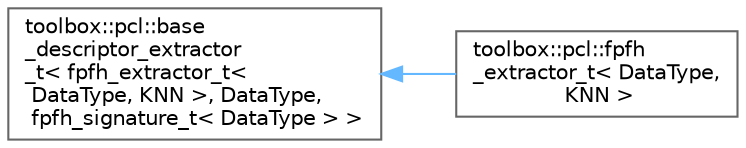 digraph "Graphical Class Hierarchy"
{
 // LATEX_PDF_SIZE
  bgcolor="transparent";
  edge [fontname=Helvetica,fontsize=10,labelfontname=Helvetica,labelfontsize=10];
  node [fontname=Helvetica,fontsize=10,shape=box,height=0.2,width=0.4];
  rankdir="LR";
  Node0 [id="Node000000",label="toolbox::pcl::base\l_descriptor_extractor\l_t\< fpfh_extractor_t\<\l DataType, KNN \>, DataType,\l fpfh_signature_t\< DataType \> \>",height=0.2,width=0.4,color="grey40", fillcolor="white", style="filled",URL="$classtoolbox_1_1pcl_1_1base__descriptor__extractor__t.html",tooltip=" "];
  Node0 -> Node1 [id="edge43_Node000000_Node000001",dir="back",color="steelblue1",style="solid",tooltip=" "];
  Node1 [id="Node000001",label="toolbox::pcl::fpfh\l_extractor_t\< DataType,\l KNN \>",height=0.2,width=0.4,color="grey40", fillcolor="white", style="filled",URL="$classtoolbox_1_1pcl_1_1fpfh__extractor__t.html",tooltip="FPFH (Fast Point Feature Histogram) descriptor extractor."];
}
